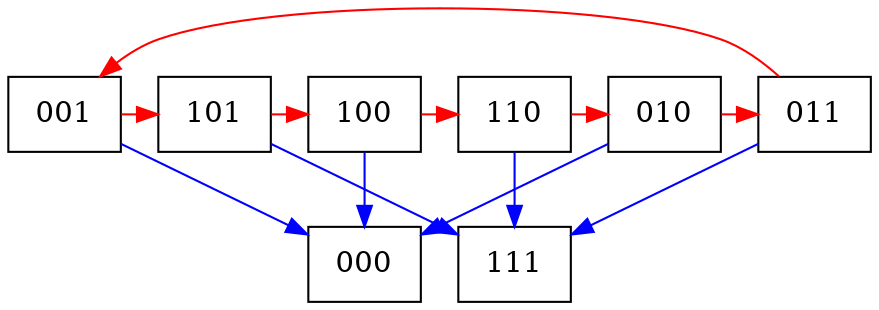 digraph {
	subgraph level_2 { rank = same; node [shape = box] 001; 010; 011; 100; 101; 110};
	subgraph level_0 { rank = same; node [shape = box] 000; 111};

	edge [color = blue, label = ""] 001 -> 000 ;
	edge [color = red, label = ""] 001 -> 101 ;
	edge [color = blue, label = ""] 010 -> 000 ;
	edge [color = red, label = ""] 010 -> 011 ;
	edge [color = red, label = ""] 011 -> 001 ;
	edge [color = blue, label = ""] 011 -> 111 ;
	edge [color = blue, label = ""] 100 -> 000 ;
	edge [color = red, label = ""] 100 -> 110 ;
	edge [color = red, label = ""] 101 -> 100 ;
	edge [color = blue, label = ""] 101 -> 111 ;
	edge [color = red, label = ""] 110 -> 010 ;
	edge [color = blue, label = ""] 110 -> 111 ;
}